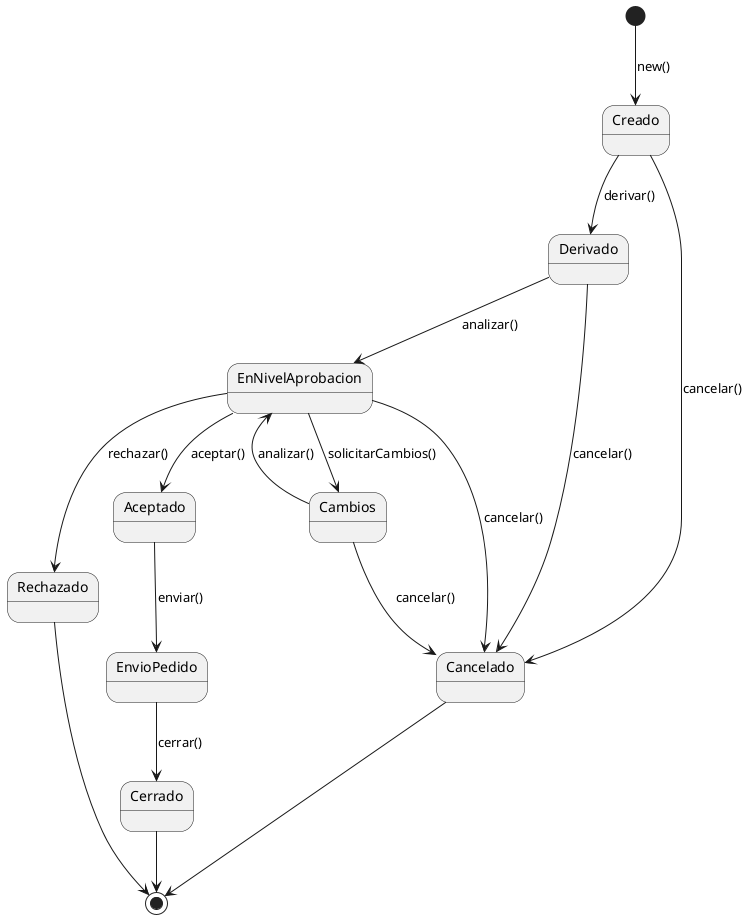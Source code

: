 @startuml compras 

[*] --> Creado : new()

Creado --> Derivado : derivar()

Derivado --> EnNivelAprobacion : analizar()

EnNivelAprobacion --> Cambios : solicitarCambios()
EnNivelAprobacion --> Rechazado : rechazar()

Cambios --> EnNivelAprobacion : analizar()

Creado --> Cancelado : cancelar()
Derivado --> Cancelado : cancelar()

EnNivelAprobacion --> Cancelado : cancelar()

Cambios --> Cancelado : cancelar()

Rechazado --> [*]
Cancelado -->[*]

EnNivelAprobacion --> Aceptado : aceptar()
Aceptado --> EnvioPedido : enviar()

EnvioPedido --> Cerrado : cerrar()
Cerrado --> [*]

@enduml